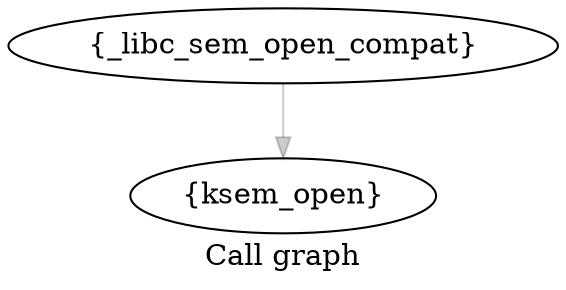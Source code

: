 digraph "Call graph" {
	label="Call graph";
	"Node0x80814db00" [label="{ksem_open}"];

	"Node0x80814daa0" [label="{_libc_sem_open_compat}"];
	"Node0x80814daa0" -> "Node0x80814db00" [color="#00000033"];

}
